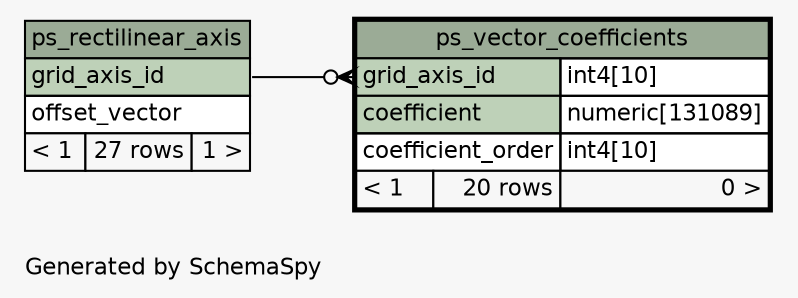 // dot 2.26.3 on Linux 3.2.0-65-generic
// SchemaSpy rev 590
digraph "oneDegreeRelationshipsDiagram" {
  graph [
    rankdir="RL"
    bgcolor="#f7f7f7"
    label="\nGenerated by SchemaSpy"
    labeljust="l"
    nodesep="0.18"
    ranksep="0.46"
    fontname="Helvetica"
    fontsize="11"
  ];
  node [
    fontname="Helvetica"
    fontsize="11"
    shape="plaintext"
  ];
  edge [
    arrowsize="0.8"
  ];
  "ps_vector_coefficients":"grid_axis_id":w -> "ps_rectilinear_axis":"grid_axis_id":e [arrowhead=none dir=back arrowtail=crowodot];
  "ps_rectilinear_axis" [
    label=<
    <TABLE BORDER="0" CELLBORDER="1" CELLSPACING="0" BGCOLOR="#ffffff">
      <TR><TD COLSPAN="3" BGCOLOR="#9bab96" ALIGN="CENTER">ps_rectilinear_axis</TD></TR>
      <TR><TD PORT="grid_axis_id" COLSPAN="3" BGCOLOR="#bed1b8" ALIGN="LEFT">grid_axis_id</TD></TR>
      <TR><TD PORT="offset_vector" COLSPAN="3" ALIGN="LEFT">offset_vector</TD></TR>
      <TR><TD ALIGN="LEFT" BGCOLOR="#f7f7f7">&lt; 1</TD><TD ALIGN="RIGHT" BGCOLOR="#f7f7f7">27 rows</TD><TD ALIGN="RIGHT" BGCOLOR="#f7f7f7">1 &gt;</TD></TR>
    </TABLE>>
    URL="ps_rectilinear_axis.html"
    tooltip="ps_rectilinear_axis"
  ];
  "ps_vector_coefficients" [
    label=<
    <TABLE BORDER="2" CELLBORDER="1" CELLSPACING="0" BGCOLOR="#ffffff">
      <TR><TD COLSPAN="3" BGCOLOR="#9bab96" ALIGN="CENTER">ps_vector_coefficients</TD></TR>
      <TR><TD PORT="grid_axis_id" COLSPAN="2" BGCOLOR="#bed1b8" ALIGN="LEFT">grid_axis_id</TD><TD PORT="grid_axis_id.type" ALIGN="LEFT">int4[10]</TD></TR>
      <TR><TD PORT="coefficient" COLSPAN="2" BGCOLOR="#bed1b8" ALIGN="LEFT">coefficient</TD><TD PORT="coefficient.type" ALIGN="LEFT">numeric[131089]</TD></TR>
      <TR><TD PORT="coefficient_order" COLSPAN="2" ALIGN="LEFT">coefficient_order</TD><TD PORT="coefficient_order.type" ALIGN="LEFT">int4[10]</TD></TR>
      <TR><TD ALIGN="LEFT" BGCOLOR="#f7f7f7">&lt; 1</TD><TD ALIGN="RIGHT" BGCOLOR="#f7f7f7">20 rows</TD><TD ALIGN="RIGHT" BGCOLOR="#f7f7f7">0 &gt;</TD></TR>
    </TABLE>>
    URL="ps_vector_coefficients.html"
    tooltip="ps_vector_coefficients"
  ];
}
